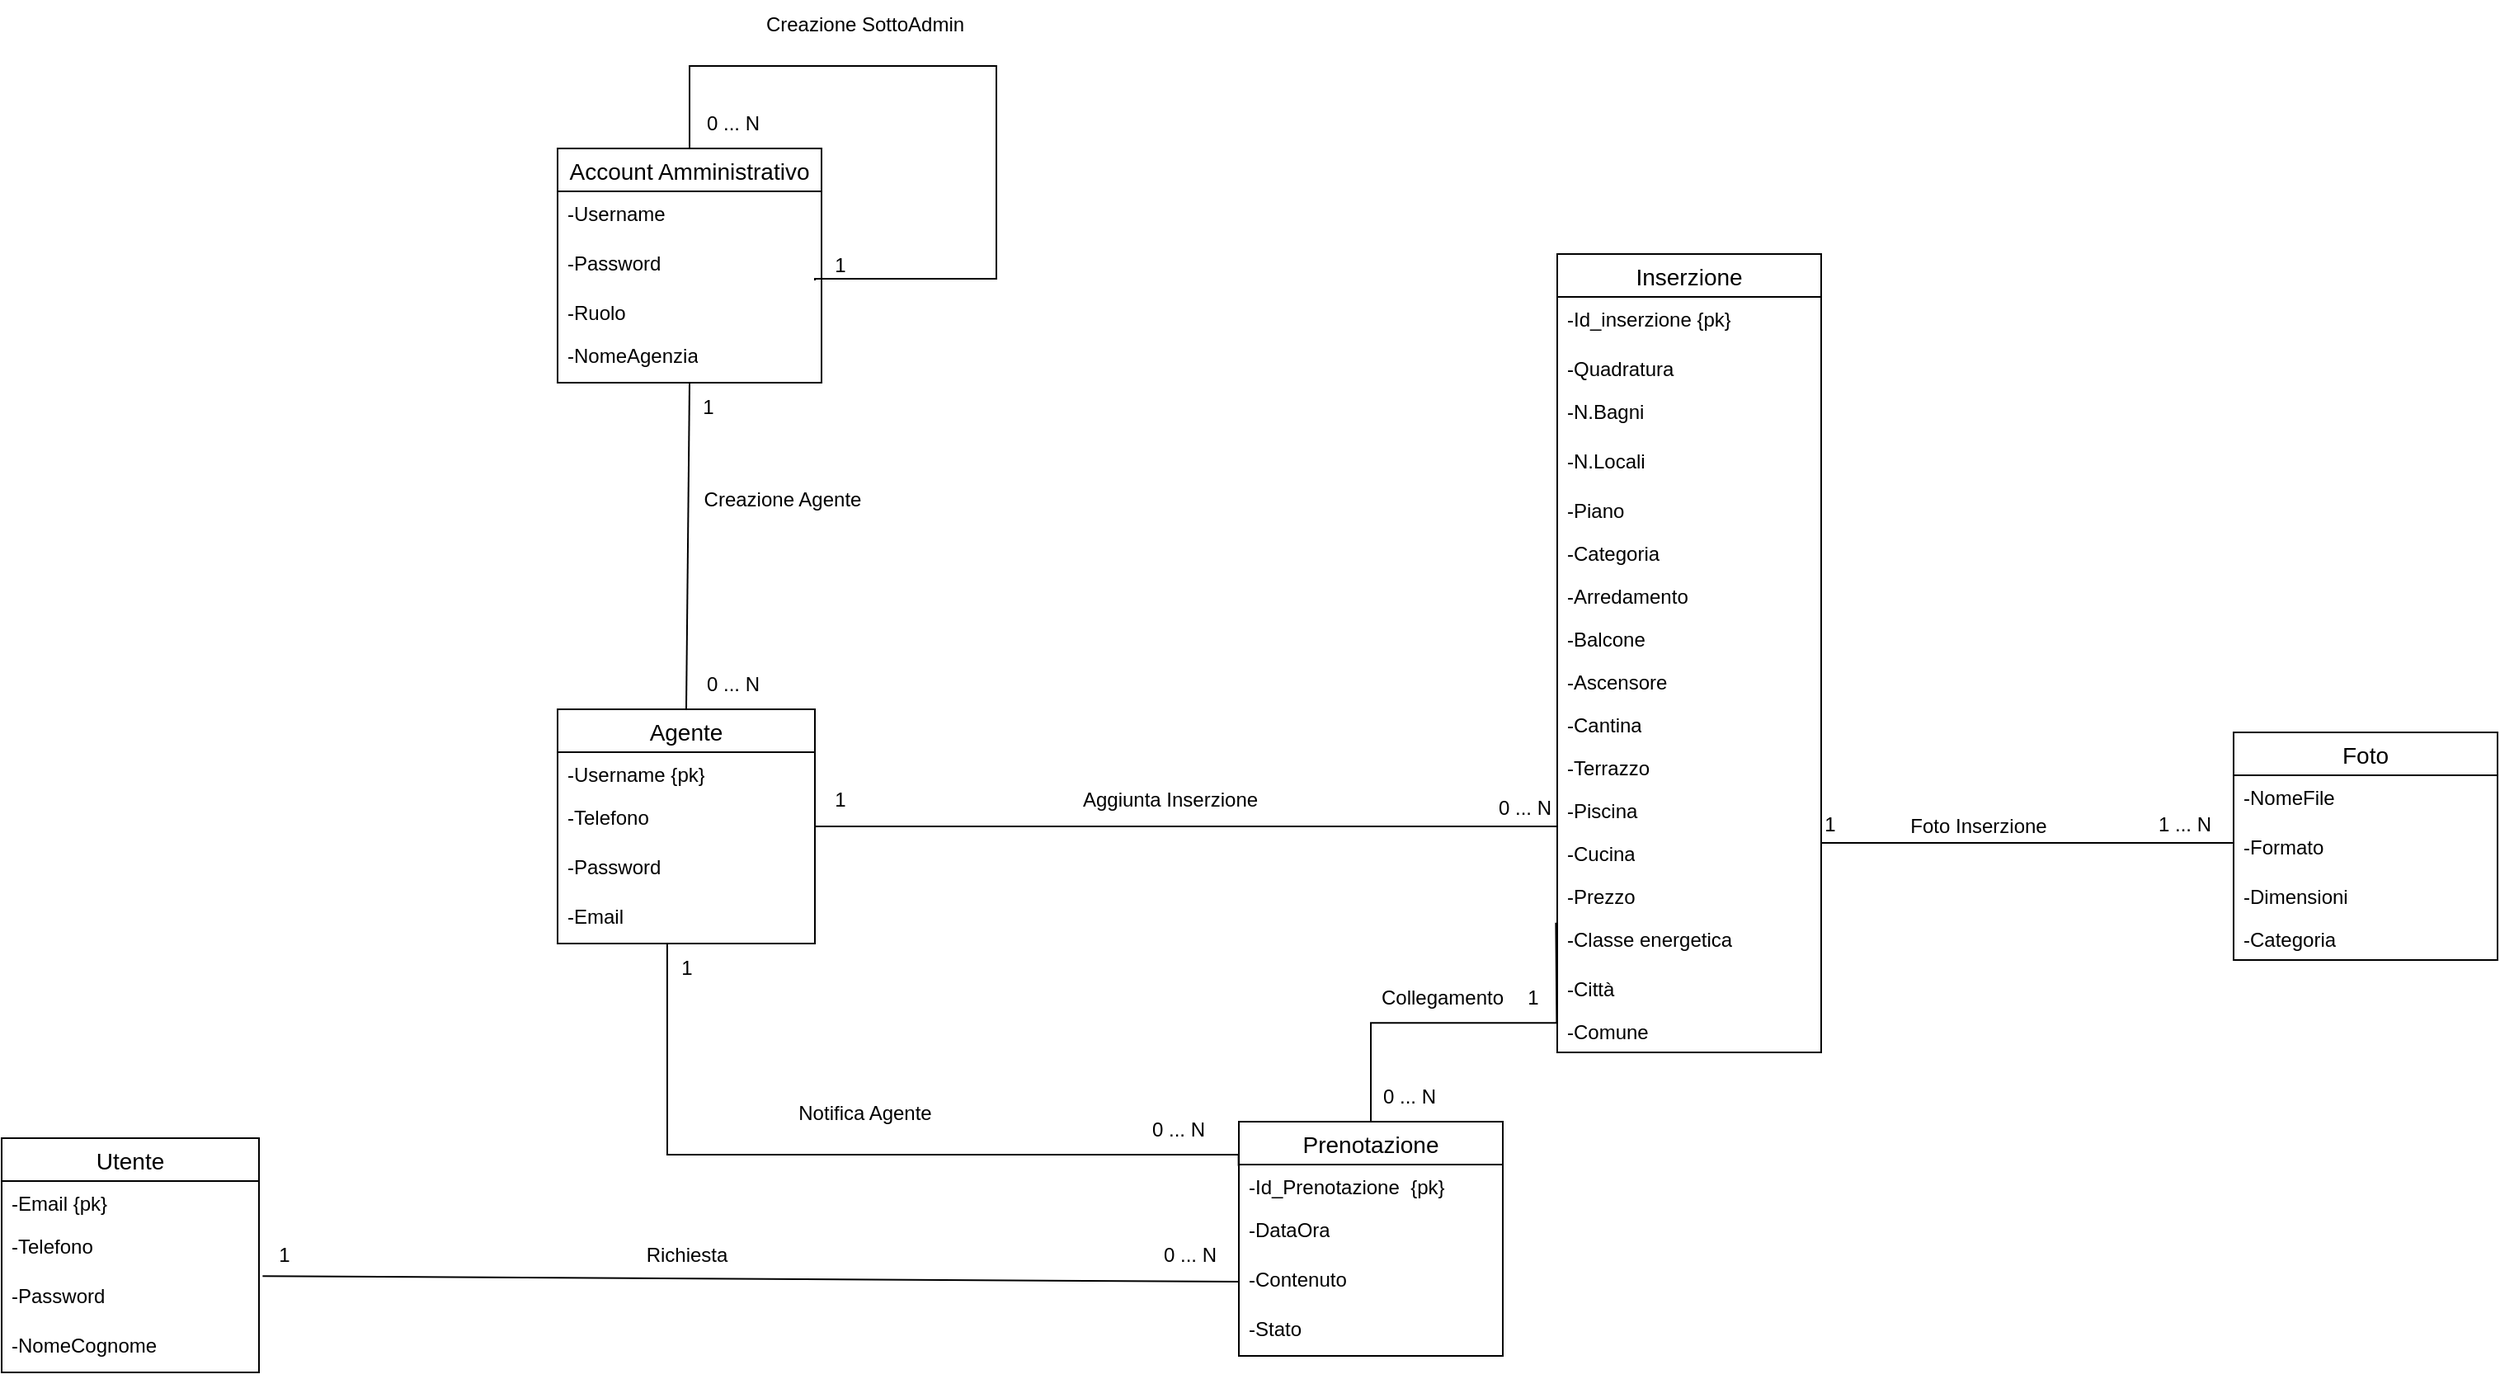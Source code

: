 <mxfile version="26.2.14">
  <diagram name="Pagina-1" id="BPBq_zT2vglnZpLCgykF">
    <mxGraphModel dx="1197" dy="454" grid="1" gridSize="10" guides="1" tooltips="1" connect="1" arrows="1" fold="1" page="1" pageScale="1" pageWidth="827" pageHeight="1169" math="0" shadow="0">
      <root>
        <mxCell id="0" />
        <mxCell id="1" parent="0" />
        <mxCell id="RD-UkPQSNxMgY-_ZoC-q-5" value="Account Amministrativo" style="swimlane;fontStyle=0;childLayout=stackLayout;horizontal=1;startSize=26;horizontalStack=0;resizeParent=1;resizeParentMax=0;resizeLast=0;collapsible=1;marginBottom=0;align=center;fontSize=14;" vertex="1" parent="1">
          <mxGeometry x="414" y="150" width="160" height="142" as="geometry" />
        </mxCell>
        <mxCell id="RD-UkPQSNxMgY-_ZoC-q-6" value="-Username" style="text;strokeColor=none;fillColor=none;spacingLeft=4;spacingRight=4;overflow=hidden;rotatable=0;points=[[0,0.5],[1,0.5]];portConstraint=eastwest;fontSize=12;whiteSpace=wrap;html=1;" vertex="1" parent="RD-UkPQSNxMgY-_ZoC-q-5">
          <mxGeometry y="26" width="160" height="30" as="geometry" />
        </mxCell>
        <mxCell id="RD-UkPQSNxMgY-_ZoC-q-7" value="-Password" style="text;strokeColor=none;fillColor=none;spacingLeft=4;spacingRight=4;overflow=hidden;rotatable=0;points=[[0,0.5],[1,0.5]];portConstraint=eastwest;fontSize=12;whiteSpace=wrap;html=1;" vertex="1" parent="RD-UkPQSNxMgY-_ZoC-q-5">
          <mxGeometry y="56" width="160" height="30" as="geometry" />
        </mxCell>
        <mxCell id="RD-UkPQSNxMgY-_ZoC-q-47" value="-Ruolo" style="text;strokeColor=none;fillColor=none;align=left;verticalAlign=top;spacingLeft=4;spacingRight=4;overflow=hidden;rotatable=0;points=[[0,0.5],[1,0.5]];portConstraint=eastwest;whiteSpace=wrap;html=1;" vertex="1" parent="RD-UkPQSNxMgY-_ZoC-q-5">
          <mxGeometry y="86" width="160" height="26" as="geometry" />
        </mxCell>
        <mxCell id="RD-UkPQSNxMgY-_ZoC-q-8" value="-NomeAgenzia" style="text;strokeColor=none;fillColor=none;spacingLeft=4;spacingRight=4;overflow=hidden;rotatable=0;points=[[0,0.5],[1,0.5]];portConstraint=eastwest;fontSize=12;whiteSpace=wrap;html=1;" vertex="1" parent="RD-UkPQSNxMgY-_ZoC-q-5">
          <mxGeometry y="112" width="160" height="30" as="geometry" />
        </mxCell>
        <mxCell id="RD-UkPQSNxMgY-_ZoC-q-27" value="" style="endArrow=none;html=1;rounded=0;exitX=0.5;exitY=0;exitDx=0;exitDy=0;entryX=0.975;entryY=0.8;entryDx=0;entryDy=0;edgeStyle=orthogonalEdgeStyle;entryPerimeter=0;" edge="1" parent="RD-UkPQSNxMgY-_ZoC-q-5" source="RD-UkPQSNxMgY-_ZoC-q-5" target="RD-UkPQSNxMgY-_ZoC-q-7">
          <mxGeometry width="50" height="50" relative="1" as="geometry">
            <mxPoint x="81.02" y="-50" as="sourcePoint" />
            <mxPoint x="-268.98" y="-50" as="targetPoint" />
            <Array as="points">
              <mxPoint x="80" y="-50" />
              <mxPoint x="266" y="-50" />
              <mxPoint x="266" y="79" />
              <mxPoint x="156" y="79" />
            </Array>
          </mxGeometry>
        </mxCell>
        <mxCell id="RD-UkPQSNxMgY-_ZoC-q-9" value="Inserzione" style="swimlane;fontStyle=0;childLayout=stackLayout;horizontal=1;startSize=26;horizontalStack=0;resizeParent=1;resizeParentMax=0;resizeLast=0;collapsible=1;marginBottom=0;align=center;fontSize=14;" vertex="1" parent="1">
          <mxGeometry x="1020" y="214" width="160" height="484" as="geometry" />
        </mxCell>
        <mxCell id="RD-UkPQSNxMgY-_ZoC-q-10" value="-Id_inserzione {pk}" style="text;strokeColor=none;fillColor=none;spacingLeft=4;spacingRight=4;overflow=hidden;rotatable=0;points=[[0,0.5],[1,0.5]];portConstraint=eastwest;fontSize=12;whiteSpace=wrap;html=1;" vertex="1" parent="RD-UkPQSNxMgY-_ZoC-q-9">
          <mxGeometry y="26" width="160" height="30" as="geometry" />
        </mxCell>
        <mxCell id="RD-UkPQSNxMgY-_ZoC-q-54" value="-Quadratura" style="text;strokeColor=none;fillColor=none;align=left;verticalAlign=top;spacingLeft=4;spacingRight=4;overflow=hidden;rotatable=0;points=[[0,0.5],[1,0.5]];portConstraint=eastwest;whiteSpace=wrap;html=1;" vertex="1" parent="RD-UkPQSNxMgY-_ZoC-q-9">
          <mxGeometry y="56" width="160" height="26" as="geometry" />
        </mxCell>
        <mxCell id="RD-UkPQSNxMgY-_ZoC-q-11" value="-N.Bagni" style="text;strokeColor=none;fillColor=none;spacingLeft=4;spacingRight=4;overflow=hidden;rotatable=0;points=[[0,0.5],[1,0.5]];portConstraint=eastwest;fontSize=12;whiteSpace=wrap;html=1;" vertex="1" parent="RD-UkPQSNxMgY-_ZoC-q-9">
          <mxGeometry y="82" width="160" height="30" as="geometry" />
        </mxCell>
        <mxCell id="RD-UkPQSNxMgY-_ZoC-q-12" value="-N.Locali" style="text;strokeColor=none;fillColor=none;spacingLeft=4;spacingRight=4;overflow=hidden;rotatable=0;points=[[0,0.5],[1,0.5]];portConstraint=eastwest;fontSize=12;whiteSpace=wrap;html=1;" vertex="1" parent="RD-UkPQSNxMgY-_ZoC-q-9">
          <mxGeometry y="112" width="160" height="30" as="geometry" />
        </mxCell>
        <mxCell id="RD-UkPQSNxMgY-_ZoC-q-55" value="-Piano" style="text;strokeColor=none;fillColor=none;align=left;verticalAlign=top;spacingLeft=4;spacingRight=4;overflow=hidden;rotatable=0;points=[[0,0.5],[1,0.5]];portConstraint=eastwest;whiteSpace=wrap;html=1;" vertex="1" parent="RD-UkPQSNxMgY-_ZoC-q-9">
          <mxGeometry y="142" width="160" height="26" as="geometry" />
        </mxCell>
        <mxCell id="RD-UkPQSNxMgY-_ZoC-q-57" value="-Categoria" style="text;strokeColor=none;fillColor=none;align=left;verticalAlign=top;spacingLeft=4;spacingRight=4;overflow=hidden;rotatable=0;points=[[0,0.5],[1,0.5]];portConstraint=eastwest;whiteSpace=wrap;html=1;" vertex="1" parent="RD-UkPQSNxMgY-_ZoC-q-9">
          <mxGeometry y="168" width="160" height="26" as="geometry" />
        </mxCell>
        <mxCell id="RD-UkPQSNxMgY-_ZoC-q-58" value="-Arredamento" style="text;strokeColor=none;fillColor=none;align=left;verticalAlign=top;spacingLeft=4;spacingRight=4;overflow=hidden;rotatable=0;points=[[0,0.5],[1,0.5]];portConstraint=eastwest;whiteSpace=wrap;html=1;" vertex="1" parent="RD-UkPQSNxMgY-_ZoC-q-9">
          <mxGeometry y="194" width="160" height="26" as="geometry" />
        </mxCell>
        <mxCell id="RD-UkPQSNxMgY-_ZoC-q-59" value="-Balcone" style="text;strokeColor=none;fillColor=none;align=left;verticalAlign=top;spacingLeft=4;spacingRight=4;overflow=hidden;rotatable=0;points=[[0,0.5],[1,0.5]];portConstraint=eastwest;whiteSpace=wrap;html=1;" vertex="1" parent="RD-UkPQSNxMgY-_ZoC-q-9">
          <mxGeometry y="220" width="160" height="26" as="geometry" />
        </mxCell>
        <mxCell id="RD-UkPQSNxMgY-_ZoC-q-60" value="-Ascensore" style="text;strokeColor=none;fillColor=none;align=left;verticalAlign=top;spacingLeft=4;spacingRight=4;overflow=hidden;rotatable=0;points=[[0,0.5],[1,0.5]];portConstraint=eastwest;whiteSpace=wrap;html=1;" vertex="1" parent="RD-UkPQSNxMgY-_ZoC-q-9">
          <mxGeometry y="246" width="160" height="26" as="geometry" />
        </mxCell>
        <mxCell id="RD-UkPQSNxMgY-_ZoC-q-61" value="-Cantina&lt;div&gt;&lt;br&gt;&lt;/div&gt;" style="text;strokeColor=none;fillColor=none;align=left;verticalAlign=top;spacingLeft=4;spacingRight=4;overflow=hidden;rotatable=0;points=[[0,0.5],[1,0.5]];portConstraint=eastwest;whiteSpace=wrap;html=1;" vertex="1" parent="RD-UkPQSNxMgY-_ZoC-q-9">
          <mxGeometry y="272" width="160" height="26" as="geometry" />
        </mxCell>
        <mxCell id="RD-UkPQSNxMgY-_ZoC-q-62" value="-Terrazzo" style="text;strokeColor=none;fillColor=none;align=left;verticalAlign=top;spacingLeft=4;spacingRight=4;overflow=hidden;rotatable=0;points=[[0,0.5],[1,0.5]];portConstraint=eastwest;whiteSpace=wrap;html=1;" vertex="1" parent="RD-UkPQSNxMgY-_ZoC-q-9">
          <mxGeometry y="298" width="160" height="26" as="geometry" />
        </mxCell>
        <mxCell id="RD-UkPQSNxMgY-_ZoC-q-63" value="-Piscina" style="text;strokeColor=none;fillColor=none;align=left;verticalAlign=top;spacingLeft=4;spacingRight=4;overflow=hidden;rotatable=0;points=[[0,0.5],[1,0.5]];portConstraint=eastwest;whiteSpace=wrap;html=1;" vertex="1" parent="RD-UkPQSNxMgY-_ZoC-q-9">
          <mxGeometry y="324" width="160" height="26" as="geometry" />
        </mxCell>
        <mxCell id="RD-UkPQSNxMgY-_ZoC-q-64" value="-Cucina" style="text;strokeColor=none;fillColor=none;align=left;verticalAlign=top;spacingLeft=4;spacingRight=4;overflow=hidden;rotatable=0;points=[[0,0.5],[1,0.5]];portConstraint=eastwest;whiteSpace=wrap;html=1;" vertex="1" parent="RD-UkPQSNxMgY-_ZoC-q-9">
          <mxGeometry y="350" width="160" height="26" as="geometry" />
        </mxCell>
        <mxCell id="RD-UkPQSNxMgY-_ZoC-q-66" value="-Prezzo" style="text;strokeColor=none;fillColor=none;align=left;verticalAlign=top;spacingLeft=4;spacingRight=4;overflow=hidden;rotatable=0;points=[[0,0.5],[1,0.5]];portConstraint=eastwest;whiteSpace=wrap;html=1;" vertex="1" parent="RD-UkPQSNxMgY-_ZoC-q-9">
          <mxGeometry y="376" width="160" height="26" as="geometry" />
        </mxCell>
        <mxCell id="RD-UkPQSNxMgY-_ZoC-q-67" value="-Classe energetica" style="text;strokeColor=none;fillColor=none;align=left;verticalAlign=top;spacingLeft=4;spacingRight=4;overflow=hidden;rotatable=0;points=[[0,0.5],[1,0.5]];portConstraint=eastwest;whiteSpace=wrap;html=1;" vertex="1" parent="RD-UkPQSNxMgY-_ZoC-q-9">
          <mxGeometry y="402" width="160" height="30" as="geometry" />
        </mxCell>
        <mxCell id="RD-UkPQSNxMgY-_ZoC-q-68" value="-Città" style="text;strokeColor=none;fillColor=none;align=left;verticalAlign=top;spacingLeft=4;spacingRight=4;overflow=hidden;rotatable=0;points=[[0,0.5],[1,0.5]];portConstraint=eastwest;whiteSpace=wrap;html=1;" vertex="1" parent="RD-UkPQSNxMgY-_ZoC-q-9">
          <mxGeometry y="432" width="160" height="26" as="geometry" />
        </mxCell>
        <mxCell id="RD-UkPQSNxMgY-_ZoC-q-69" value="-Comune" style="text;strokeColor=none;fillColor=none;align=left;verticalAlign=top;spacingLeft=4;spacingRight=4;overflow=hidden;rotatable=0;points=[[0,0.5],[1,0.5]];portConstraint=eastwest;whiteSpace=wrap;html=1;" vertex="1" parent="RD-UkPQSNxMgY-_ZoC-q-9">
          <mxGeometry y="458" width="160" height="26" as="geometry" />
        </mxCell>
        <mxCell id="RD-UkPQSNxMgY-_ZoC-q-13" value="Agente" style="swimlane;fontStyle=0;childLayout=stackLayout;horizontal=1;startSize=26;horizontalStack=0;resizeParent=1;resizeParentMax=0;resizeLast=0;collapsible=1;marginBottom=0;align=center;fontSize=14;" vertex="1" parent="1">
          <mxGeometry x="414" y="490" width="156" height="142" as="geometry" />
        </mxCell>
        <mxCell id="RD-UkPQSNxMgY-_ZoC-q-38" value="-Username {pk}" style="text;strokeColor=none;fillColor=none;align=left;verticalAlign=top;spacingLeft=4;spacingRight=4;overflow=hidden;rotatable=0;points=[[0,0.5],[1,0.5]];portConstraint=eastwest;whiteSpace=wrap;html=1;" vertex="1" parent="RD-UkPQSNxMgY-_ZoC-q-13">
          <mxGeometry y="26" width="156" height="26" as="geometry" />
        </mxCell>
        <mxCell id="RD-UkPQSNxMgY-_ZoC-q-15" value="-Telefono" style="text;strokeColor=none;fillColor=none;spacingLeft=4;spacingRight=4;overflow=hidden;rotatable=0;points=[[0,0.5],[1,0.5]];portConstraint=eastwest;fontSize=12;whiteSpace=wrap;html=1;" vertex="1" parent="RD-UkPQSNxMgY-_ZoC-q-13">
          <mxGeometry y="52" width="156" height="30" as="geometry" />
        </mxCell>
        <mxCell id="RD-UkPQSNxMgY-_ZoC-q-14" value="-Password" style="text;strokeColor=none;fillColor=none;spacingLeft=4;spacingRight=4;overflow=hidden;rotatable=0;points=[[0,0.5],[1,0.5]];portConstraint=eastwest;fontSize=12;whiteSpace=wrap;html=1;" vertex="1" parent="RD-UkPQSNxMgY-_ZoC-q-13">
          <mxGeometry y="82" width="156" height="30" as="geometry" />
        </mxCell>
        <mxCell id="RD-UkPQSNxMgY-_ZoC-q-16" value="-Email" style="text;strokeColor=none;fillColor=none;spacingLeft=4;spacingRight=4;overflow=hidden;rotatable=0;points=[[0,0.5],[1,0.5]];portConstraint=eastwest;fontSize=12;whiteSpace=wrap;html=1;" vertex="1" parent="RD-UkPQSNxMgY-_ZoC-q-13">
          <mxGeometry y="112" width="156" height="30" as="geometry" />
        </mxCell>
        <mxCell id="RD-UkPQSNxMgY-_ZoC-q-21" value="Prenotazione" style="swimlane;fontStyle=0;childLayout=stackLayout;horizontal=1;startSize=26;horizontalStack=0;resizeParent=1;resizeParentMax=0;resizeLast=0;collapsible=1;marginBottom=0;align=center;fontSize=14;" vertex="1" parent="1">
          <mxGeometry x="827" y="740" width="160" height="142" as="geometry" />
        </mxCell>
        <mxCell id="RD-UkPQSNxMgY-_ZoC-q-48" value="-Id_Prenotazione&amp;nbsp; {pk}" style="text;strokeColor=none;fillColor=none;align=left;verticalAlign=top;spacingLeft=4;spacingRight=4;overflow=hidden;rotatable=0;points=[[0,0.5],[1,0.5]];portConstraint=eastwest;whiteSpace=wrap;html=1;" vertex="1" parent="RD-UkPQSNxMgY-_ZoC-q-21">
          <mxGeometry y="26" width="160" height="26" as="geometry" />
        </mxCell>
        <mxCell id="RD-UkPQSNxMgY-_ZoC-q-22" value="-DataOra" style="text;strokeColor=none;fillColor=none;spacingLeft=4;spacingRight=4;overflow=hidden;rotatable=0;points=[[0,0.5],[1,0.5]];portConstraint=eastwest;fontSize=12;whiteSpace=wrap;html=1;" vertex="1" parent="RD-UkPQSNxMgY-_ZoC-q-21">
          <mxGeometry y="52" width="160" height="30" as="geometry" />
        </mxCell>
        <mxCell id="RD-UkPQSNxMgY-_ZoC-q-23" value="-Contenuto" style="text;strokeColor=none;fillColor=none;spacingLeft=4;spacingRight=4;overflow=hidden;rotatable=0;points=[[0,0.5],[1,0.5]];portConstraint=eastwest;fontSize=12;whiteSpace=wrap;html=1;" vertex="1" parent="RD-UkPQSNxMgY-_ZoC-q-21">
          <mxGeometry y="82" width="160" height="30" as="geometry" />
        </mxCell>
        <mxCell id="RD-UkPQSNxMgY-_ZoC-q-24" value="-Stato" style="text;strokeColor=none;fillColor=none;spacingLeft=4;spacingRight=4;overflow=hidden;rotatable=0;points=[[0,0.5],[1,0.5]];portConstraint=eastwest;fontSize=12;whiteSpace=wrap;html=1;" vertex="1" parent="RD-UkPQSNxMgY-_ZoC-q-21">
          <mxGeometry y="112" width="160" height="30" as="geometry" />
        </mxCell>
        <mxCell id="RD-UkPQSNxMgY-_ZoC-q-30" value="Creazione SottoAdmin" style="text;html=1;align=center;verticalAlign=middle;resizable=0;points=[];autosize=1;strokeColor=none;fillColor=none;" vertex="1" parent="1">
          <mxGeometry x="530" y="60" width="140" height="30" as="geometry" />
        </mxCell>
        <mxCell id="RD-UkPQSNxMgY-_ZoC-q-31" value="" style="endArrow=none;html=1;rounded=0;entryX=0.5;entryY=1;entryDx=0;entryDy=0;exitX=0.5;exitY=0.001;exitDx=0;exitDy=0;exitPerimeter=0;" edge="1" parent="1" source="RD-UkPQSNxMgY-_ZoC-q-13" target="RD-UkPQSNxMgY-_ZoC-q-5">
          <mxGeometry width="50" height="50" relative="1" as="geometry">
            <mxPoint x="370" y="460" as="sourcePoint" />
            <mxPoint x="420" y="410" as="targetPoint" />
          </mxGeometry>
        </mxCell>
        <mxCell id="RD-UkPQSNxMgY-_ZoC-q-32" value="Creazione Agente" style="text;html=1;align=center;verticalAlign=middle;resizable=0;points=[];autosize=1;strokeColor=none;fillColor=none;" vertex="1" parent="1">
          <mxGeometry x="490" y="348" width="120" height="30" as="geometry" />
        </mxCell>
        <mxCell id="RD-UkPQSNxMgY-_ZoC-q-33" value="1" style="text;html=1;align=center;verticalAlign=middle;resizable=0;points=[];autosize=1;strokeColor=none;fillColor=none;" vertex="1" parent="1">
          <mxGeometry x="570" y="206" width="30" height="30" as="geometry" />
        </mxCell>
        <mxCell id="RD-UkPQSNxMgY-_ZoC-q-34" value="0 ... N" style="text;html=1;align=center;verticalAlign=middle;resizable=0;points=[];autosize=1;strokeColor=none;fillColor=none;" vertex="1" parent="1">
          <mxGeometry x="490" y="120" width="60" height="30" as="geometry" />
        </mxCell>
        <mxCell id="RD-UkPQSNxMgY-_ZoC-q-35" value="1" style="text;html=1;align=center;verticalAlign=middle;resizable=0;points=[];autosize=1;strokeColor=none;fillColor=none;" vertex="1" parent="1">
          <mxGeometry x="490" y="292" width="30" height="30" as="geometry" />
        </mxCell>
        <mxCell id="RD-UkPQSNxMgY-_ZoC-q-36" value="0 ... N" style="text;html=1;align=center;verticalAlign=middle;resizable=0;points=[];autosize=1;strokeColor=none;fillColor=none;" vertex="1" parent="1">
          <mxGeometry x="490" y="460" width="60" height="30" as="geometry" />
        </mxCell>
        <mxCell id="RD-UkPQSNxMgY-_ZoC-q-39" value="Utente" style="swimlane;fontStyle=0;childLayout=stackLayout;horizontal=1;startSize=26;horizontalStack=0;resizeParent=1;resizeParentMax=0;resizeLast=0;collapsible=1;marginBottom=0;align=center;fontSize=14;" vertex="1" parent="1">
          <mxGeometry x="77" y="750" width="156" height="142" as="geometry" />
        </mxCell>
        <mxCell id="RD-UkPQSNxMgY-_ZoC-q-40" value="-Email {pk}" style="text;strokeColor=none;fillColor=none;align=left;verticalAlign=top;spacingLeft=4;spacingRight=4;overflow=hidden;rotatable=0;points=[[0,0.5],[1,0.5]];portConstraint=eastwest;whiteSpace=wrap;html=1;" vertex="1" parent="RD-UkPQSNxMgY-_ZoC-q-39">
          <mxGeometry y="26" width="156" height="26" as="geometry" />
        </mxCell>
        <mxCell id="RD-UkPQSNxMgY-_ZoC-q-41" value="-Telefono" style="text;strokeColor=none;fillColor=none;spacingLeft=4;spacingRight=4;overflow=hidden;rotatable=0;points=[[0,0.5],[1,0.5]];portConstraint=eastwest;fontSize=12;whiteSpace=wrap;html=1;" vertex="1" parent="RD-UkPQSNxMgY-_ZoC-q-39">
          <mxGeometry y="52" width="156" height="30" as="geometry" />
        </mxCell>
        <mxCell id="RD-UkPQSNxMgY-_ZoC-q-42" value="-Password" style="text;strokeColor=none;fillColor=none;spacingLeft=4;spacingRight=4;overflow=hidden;rotatable=0;points=[[0,0.5],[1,0.5]];portConstraint=eastwest;fontSize=12;whiteSpace=wrap;html=1;" vertex="1" parent="RD-UkPQSNxMgY-_ZoC-q-39">
          <mxGeometry y="82" width="156" height="30" as="geometry" />
        </mxCell>
        <mxCell id="RD-UkPQSNxMgY-_ZoC-q-43" value="-NomeCognome" style="text;strokeColor=none;fillColor=none;spacingLeft=4;spacingRight=4;overflow=hidden;rotatable=0;points=[[0,0.5],[1,0.5]];portConstraint=eastwest;fontSize=12;whiteSpace=wrap;html=1;" vertex="1" parent="RD-UkPQSNxMgY-_ZoC-q-39">
          <mxGeometry y="112" width="156" height="30" as="geometry" />
        </mxCell>
        <mxCell id="RD-UkPQSNxMgY-_ZoC-q-44" value="" style="endArrow=none;html=1;rounded=0;exitX=1.014;exitY=0.053;exitDx=0;exitDy=0;exitPerimeter=0;entryX=0;entryY=0.5;entryDx=0;entryDy=0;" edge="1" parent="1" source="RD-UkPQSNxMgY-_ZoC-q-42" target="RD-UkPQSNxMgY-_ZoC-q-23">
          <mxGeometry width="50" height="50" relative="1" as="geometry">
            <mxPoint x="370" y="810" as="sourcePoint" />
            <mxPoint x="420" y="760" as="targetPoint" />
          </mxGeometry>
        </mxCell>
        <mxCell id="RD-UkPQSNxMgY-_ZoC-q-46" value="" style="endArrow=none;html=1;rounded=0;entryX=-0.001;entryY=0.145;entryDx=0;entryDy=0;entryPerimeter=0;edgeStyle=orthogonalEdgeStyle;exitX=0.426;exitY=1.004;exitDx=0;exitDy=0;exitPerimeter=0;" edge="1" parent="1" source="RD-UkPQSNxMgY-_ZoC-q-16">
          <mxGeometry width="50" height="50" relative="1" as="geometry">
            <mxPoint x="500" y="760" as="sourcePoint" />
            <mxPoint x="826.84" y="766.82" as="targetPoint" />
            <Array as="points">
              <mxPoint x="480" y="760" />
              <mxPoint x="827" y="760" />
            </Array>
          </mxGeometry>
        </mxCell>
        <mxCell id="RD-UkPQSNxMgY-_ZoC-q-49" value="Richiesta" style="text;html=1;align=center;verticalAlign=middle;resizable=0;points=[];autosize=1;strokeColor=none;fillColor=none;" vertex="1" parent="1">
          <mxGeometry x="457" y="806" width="70" height="30" as="geometry" />
        </mxCell>
        <mxCell id="RD-UkPQSNxMgY-_ZoC-q-50" value="1" style="text;html=1;align=center;verticalAlign=middle;resizable=0;points=[];autosize=1;strokeColor=none;fillColor=none;" vertex="1" parent="1">
          <mxGeometry x="233" y="806" width="30" height="30" as="geometry" />
        </mxCell>
        <mxCell id="RD-UkPQSNxMgY-_ZoC-q-51" value="0 ... N" style="text;html=1;align=center;verticalAlign=middle;resizable=0;points=[];autosize=1;strokeColor=none;fillColor=none;" vertex="1" parent="1">
          <mxGeometry x="767" y="806" width="60" height="30" as="geometry" />
        </mxCell>
        <mxCell id="RD-UkPQSNxMgY-_ZoC-q-52" value="0 ... N" style="text;html=1;align=center;verticalAlign=middle;resizable=0;points=[];autosize=1;strokeColor=none;fillColor=none;" vertex="1" parent="1">
          <mxGeometry x="760" y="730" width="60" height="30" as="geometry" />
        </mxCell>
        <mxCell id="RD-UkPQSNxMgY-_ZoC-q-53" value="1" style="text;html=1;align=center;verticalAlign=middle;resizable=0;points=[];autosize=1;strokeColor=none;fillColor=none;" vertex="1" parent="1">
          <mxGeometry x="477" y="632" width="30" height="30" as="geometry" />
        </mxCell>
        <mxCell id="RD-UkPQSNxMgY-_ZoC-q-70" value="Aggiunta Inserzione" style="text;html=1;align=center;verticalAlign=middle;resizable=0;points=[];autosize=1;strokeColor=none;fillColor=none;" vertex="1" parent="1">
          <mxGeometry x="720" y="530" width="130" height="30" as="geometry" />
        </mxCell>
        <mxCell id="RD-UkPQSNxMgY-_ZoC-q-71" value="" style="line;strokeWidth=1;fillColor=none;align=left;verticalAlign=middle;spacingTop=-1;spacingLeft=3;spacingRight=3;rotatable=0;labelPosition=right;points=[];portConstraint=eastwest;strokeColor=inherit;" vertex="1" parent="1">
          <mxGeometry x="570" y="557" width="450" height="8" as="geometry" />
        </mxCell>
        <mxCell id="RD-UkPQSNxMgY-_ZoC-q-72" value="0 ... N" style="text;html=1;align=center;verticalAlign=middle;resizable=0;points=[];autosize=1;strokeColor=none;fillColor=none;" vertex="1" parent="1">
          <mxGeometry x="970" y="535" width="60" height="30" as="geometry" />
        </mxCell>
        <mxCell id="RD-UkPQSNxMgY-_ZoC-q-73" value="1" style="text;html=1;align=center;verticalAlign=middle;resizable=0;points=[];autosize=1;strokeColor=none;fillColor=none;" vertex="1" parent="1">
          <mxGeometry x="570" y="530" width="30" height="30" as="geometry" />
        </mxCell>
        <mxCell id="RD-UkPQSNxMgY-_ZoC-q-77" value="" style="endArrow=none;html=1;rounded=0;exitX=0.5;exitY=0;exitDx=0;exitDy=0;edgeStyle=orthogonalEdgeStyle;entryX=-0.005;entryY=1.128;entryDx=0;entryDy=0;entryPerimeter=0;" edge="1" parent="1" source="RD-UkPQSNxMgY-_ZoC-q-21">
          <mxGeometry width="50" height="50" relative="1" as="geometry">
            <mxPoint x="1070" y="690" as="sourcePoint" />
            <mxPoint x="1019.2" y="619.328" as="targetPoint" />
          </mxGeometry>
        </mxCell>
        <mxCell id="RD-UkPQSNxMgY-_ZoC-q-78" value="0 ... N" style="text;html=1;align=center;verticalAlign=middle;resizable=0;points=[];autosize=1;strokeColor=none;fillColor=none;" vertex="1" parent="1">
          <mxGeometry x="900" y="710" width="60" height="30" as="geometry" />
        </mxCell>
        <mxCell id="RD-UkPQSNxMgY-_ZoC-q-79" value="1" style="text;html=1;align=center;verticalAlign=middle;resizable=0;points=[];autosize=1;strokeColor=none;fillColor=none;" vertex="1" parent="1">
          <mxGeometry x="990" y="650" width="30" height="30" as="geometry" />
        </mxCell>
        <mxCell id="RD-UkPQSNxMgY-_ZoC-q-81" value="Collegamento" style="text;html=1;align=center;verticalAlign=middle;resizable=0;points=[];autosize=1;strokeColor=none;fillColor=none;" vertex="1" parent="1">
          <mxGeometry x="900" y="650" width="100" height="30" as="geometry" />
        </mxCell>
        <mxCell id="RD-UkPQSNxMgY-_ZoC-q-82" value="Notifica Agente" style="text;html=1;align=center;verticalAlign=middle;resizable=0;points=[];autosize=1;strokeColor=none;fillColor=none;" vertex="1" parent="1">
          <mxGeometry x="550" y="720" width="100" height="30" as="geometry" />
        </mxCell>
        <mxCell id="RD-UkPQSNxMgY-_ZoC-q-118" value="" style="line;strokeWidth=1;fillColor=none;align=left;verticalAlign=middle;spacingTop=-1;spacingLeft=3;spacingRight=3;rotatable=0;labelPosition=right;points=[];portConstraint=eastwest;strokeColor=inherit;" vertex="1" parent="1">
          <mxGeometry x="1180" y="567" width="250" height="8" as="geometry" />
        </mxCell>
        <mxCell id="RD-UkPQSNxMgY-_ZoC-q-119" value="Foto" style="swimlane;fontStyle=0;childLayout=stackLayout;horizontal=1;startSize=26;horizontalStack=0;resizeParent=1;resizeParentMax=0;resizeLast=0;collapsible=1;marginBottom=0;align=center;fontSize=14;" vertex="1" parent="1">
          <mxGeometry x="1430" y="504" width="160" height="138" as="geometry" />
        </mxCell>
        <mxCell id="RD-UkPQSNxMgY-_ZoC-q-120" value="-NomeFile" style="text;strokeColor=none;fillColor=none;spacingLeft=4;spacingRight=4;overflow=hidden;rotatable=0;points=[[0,0.5],[1,0.5]];portConstraint=eastwest;fontSize=12;whiteSpace=wrap;html=1;" vertex="1" parent="RD-UkPQSNxMgY-_ZoC-q-119">
          <mxGeometry y="26" width="160" height="30" as="geometry" />
        </mxCell>
        <mxCell id="RD-UkPQSNxMgY-_ZoC-q-121" value="-Formato" style="text;strokeColor=none;fillColor=none;spacingLeft=4;spacingRight=4;overflow=hidden;rotatable=0;points=[[0,0.5],[1,0.5]];portConstraint=eastwest;fontSize=12;whiteSpace=wrap;html=1;" vertex="1" parent="RD-UkPQSNxMgY-_ZoC-q-119">
          <mxGeometry y="56" width="160" height="30" as="geometry" />
        </mxCell>
        <mxCell id="RD-UkPQSNxMgY-_ZoC-q-122" value="-Dimensioni" style="text;strokeColor=none;fillColor=none;spacingLeft=4;spacingRight=4;overflow=hidden;rotatable=0;points=[[0,0.5],[1,0.5]];portConstraint=eastwest;fontSize=12;whiteSpace=wrap;html=1;" vertex="1" parent="RD-UkPQSNxMgY-_ZoC-q-119">
          <mxGeometry y="86" width="160" height="26" as="geometry" />
        </mxCell>
        <mxCell id="RD-UkPQSNxMgY-_ZoC-q-126" value="-Categoria" style="text;strokeColor=none;fillColor=none;align=left;verticalAlign=top;spacingLeft=4;spacingRight=4;overflow=hidden;rotatable=0;points=[[0,0.5],[1,0.5]];portConstraint=eastwest;whiteSpace=wrap;html=1;" vertex="1" parent="RD-UkPQSNxMgY-_ZoC-q-119">
          <mxGeometry y="112" width="160" height="26" as="geometry" />
        </mxCell>
        <mxCell id="RD-UkPQSNxMgY-_ZoC-q-124" value="1" style="text;html=1;align=center;verticalAlign=middle;resizable=0;points=[];autosize=1;strokeColor=none;fillColor=none;" vertex="1" parent="1">
          <mxGeometry x="1170" y="545" width="30" height="30" as="geometry" />
        </mxCell>
        <mxCell id="RD-UkPQSNxMgY-_ZoC-q-125" value="1 ... N" style="text;html=1;align=center;verticalAlign=middle;resizable=0;points=[];autosize=1;strokeColor=none;fillColor=none;" vertex="1" parent="1">
          <mxGeometry x="1370" y="545" width="60" height="30" as="geometry" />
        </mxCell>
        <mxCell id="RD-UkPQSNxMgY-_ZoC-q-128" value="Foto Inserzione" style="text;html=1;align=center;verticalAlign=middle;resizable=0;points=[];autosize=1;strokeColor=none;fillColor=none;" vertex="1" parent="1">
          <mxGeometry x="1220" y="546" width="110" height="30" as="geometry" />
        </mxCell>
      </root>
    </mxGraphModel>
  </diagram>
</mxfile>
